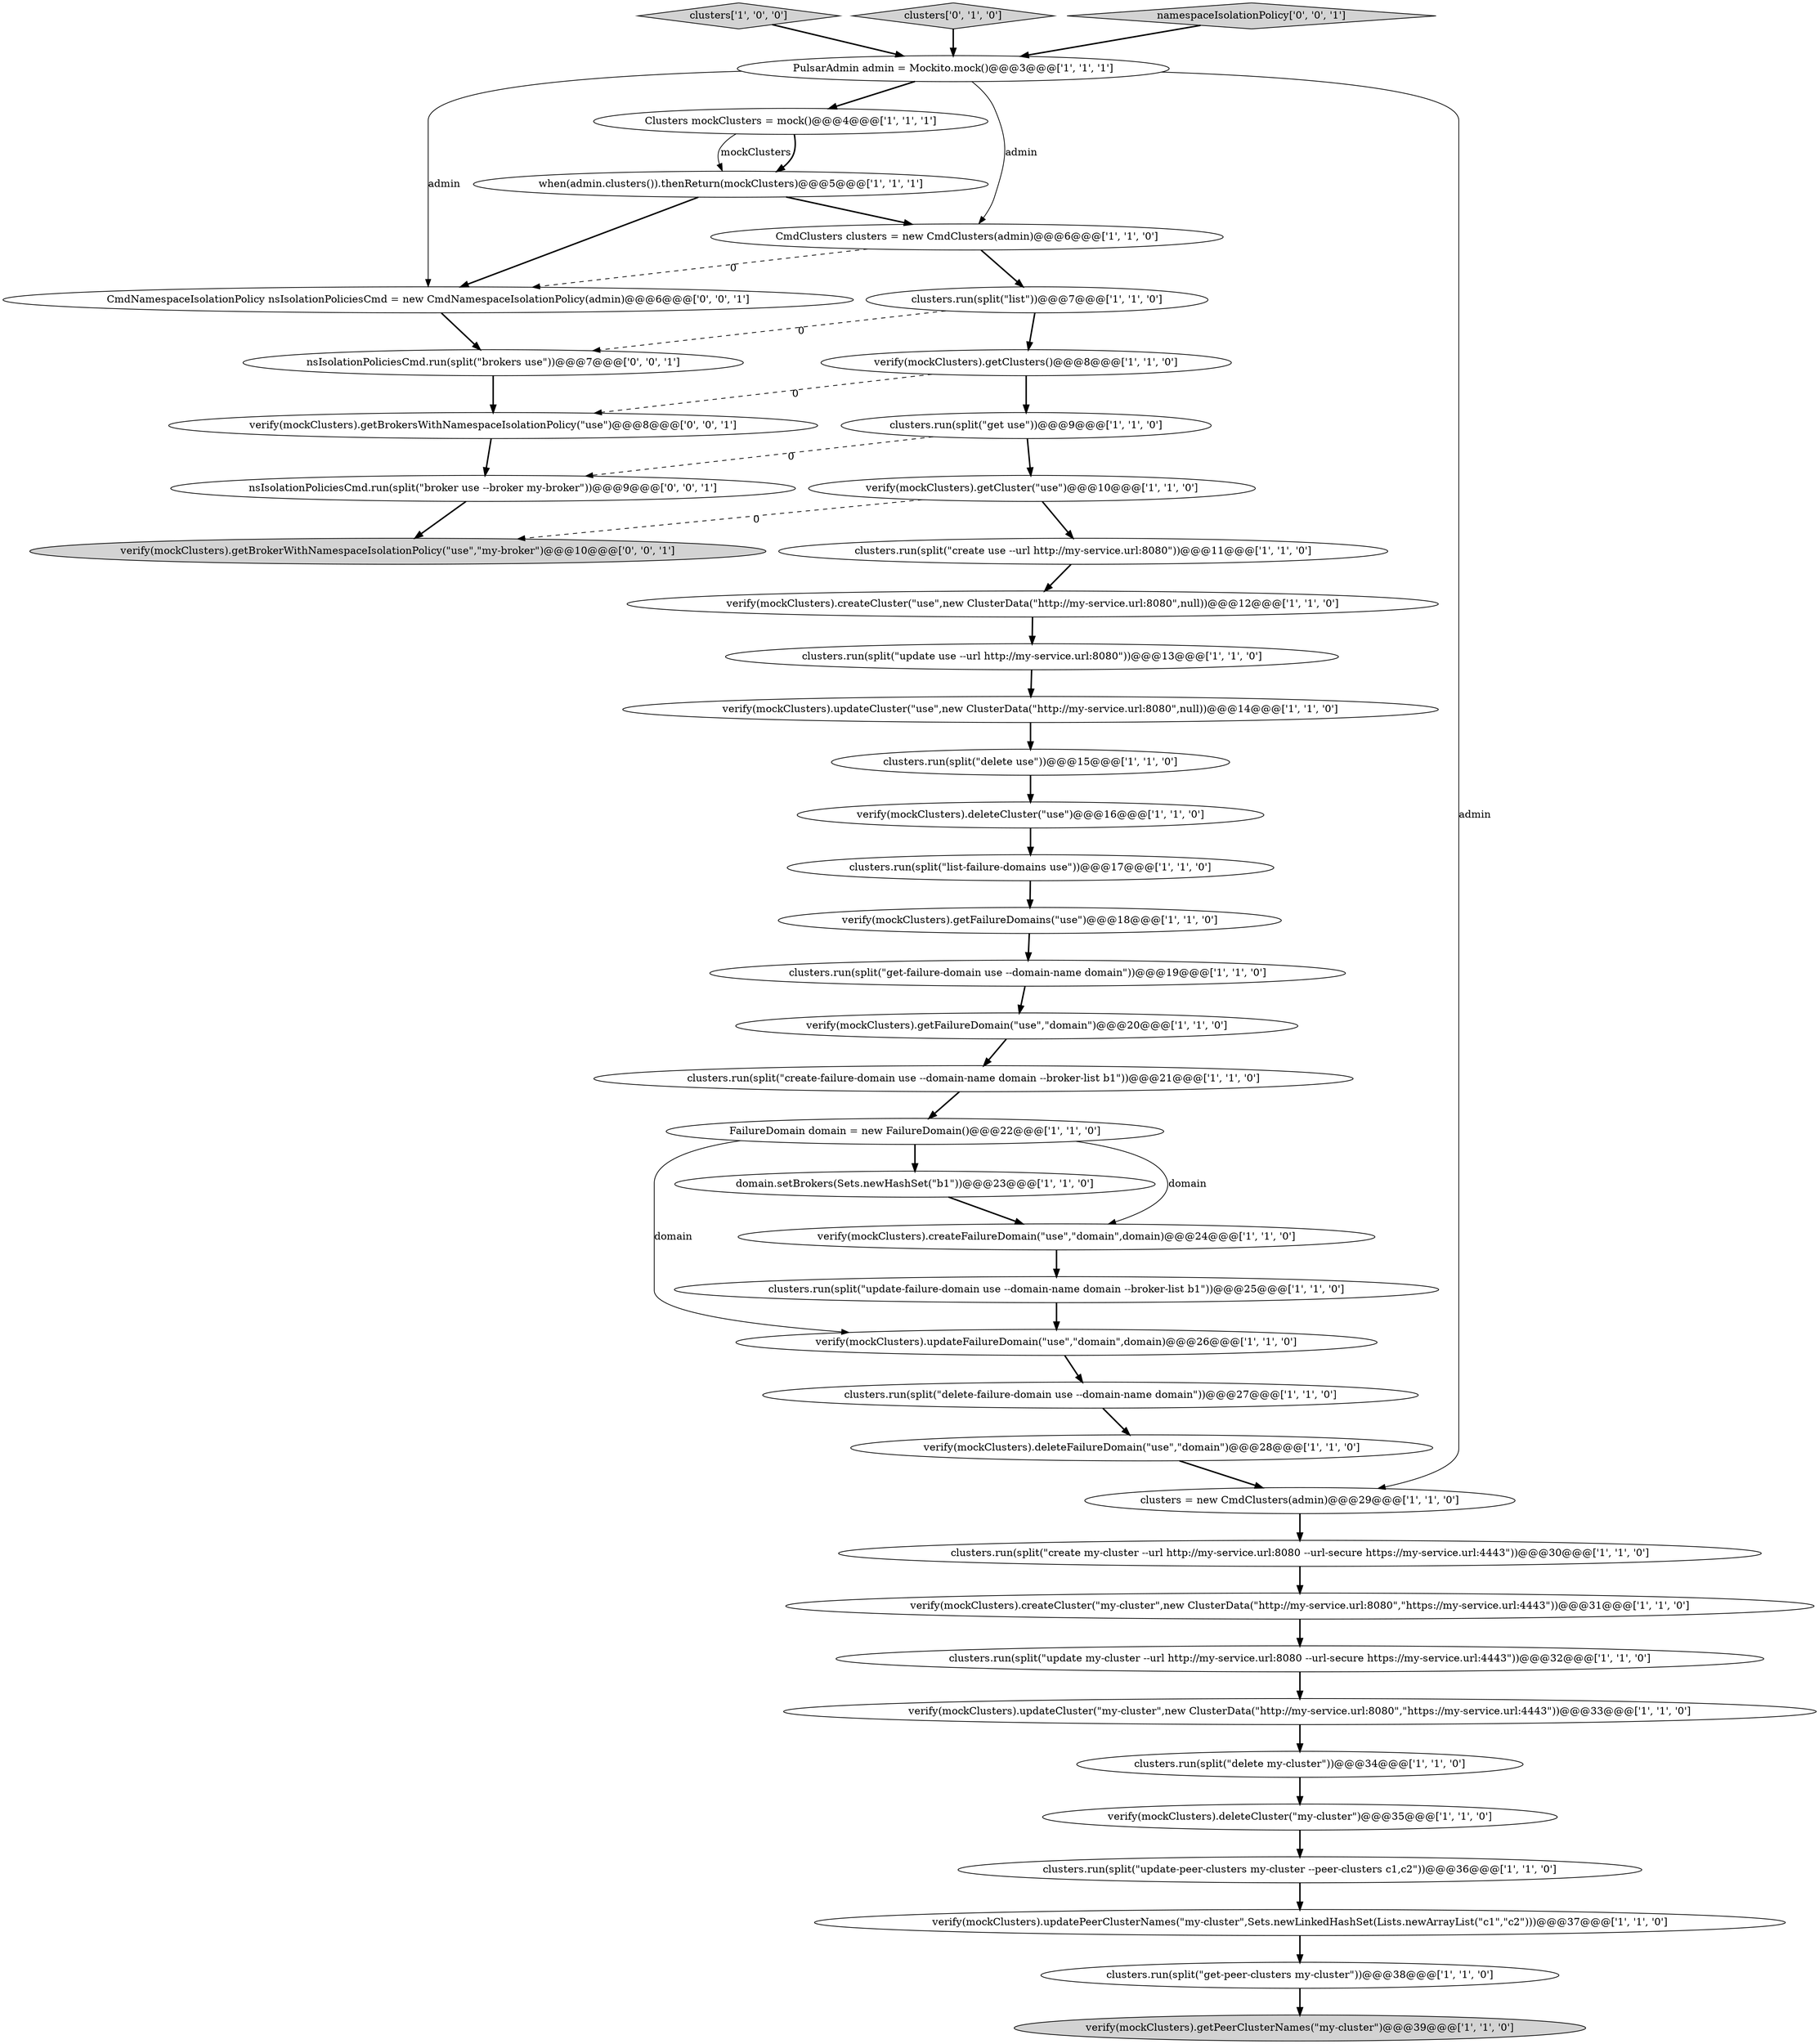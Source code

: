 digraph {
22 [style = filled, label = "verify(mockClusters).updatePeerClusterNames(\"my-cluster\",Sets.newLinkedHashSet(Lists.newArrayList(\"c1\",\"c2\")))@@@37@@@['1', '1', '0']", fillcolor = white, shape = ellipse image = "AAA0AAABBB1BBB"];
36 [style = filled, label = "verify(mockClusters).updateFailureDomain(\"use\",\"domain\",domain)@@@26@@@['1', '1', '0']", fillcolor = white, shape = ellipse image = "AAA0AAABBB1BBB"];
35 [style = filled, label = "Clusters mockClusters = mock()@@@4@@@['1', '1', '1']", fillcolor = white, shape = ellipse image = "AAA0AAABBB1BBB"];
12 [style = filled, label = "domain.setBrokers(Sets.newHashSet(\"b1\"))@@@23@@@['1', '1', '0']", fillcolor = white, shape = ellipse image = "AAA0AAABBB1BBB"];
32 [style = filled, label = "verify(mockClusters).createCluster(\"my-cluster\",new ClusterData(\"http://my-service.url:8080\",\"https://my-service.url:4443\"))@@@31@@@['1', '1', '0']", fillcolor = white, shape = ellipse image = "AAA0AAABBB1BBB"];
26 [style = filled, label = "clusters.run(split(\"delete use\"))@@@15@@@['1', '1', '0']", fillcolor = white, shape = ellipse image = "AAA0AAABBB1BBB"];
19 [style = filled, label = "verify(mockClusters).createFailureDomain(\"use\",\"domain\",domain)@@@24@@@['1', '1', '0']", fillcolor = white, shape = ellipse image = "AAA0AAABBB1BBB"];
17 [style = filled, label = "when(admin.clusters()).thenReturn(mockClusters)@@@5@@@['1', '1', '1']", fillcolor = white, shape = ellipse image = "AAA0AAABBB1BBB"];
11 [style = filled, label = "clusters.run(split(\"list\"))@@@7@@@['1', '1', '0']", fillcolor = white, shape = ellipse image = "AAA0AAABBB1BBB"];
9 [style = filled, label = "clusters.run(split(\"create-failure-domain use --domain-name domain --broker-list b1\"))@@@21@@@['1', '1', '0']", fillcolor = white, shape = ellipse image = "AAA0AAABBB1BBB"];
7 [style = filled, label = "clusters.run(split(\"update my-cluster --url http://my-service.url:8080 --url-secure https://my-service.url:4443\"))@@@32@@@['1', '1', '0']", fillcolor = white, shape = ellipse image = "AAA0AAABBB1BBB"];
34 [style = filled, label = "verify(mockClusters).updateCluster(\"my-cluster\",new ClusterData(\"http://my-service.url:8080\",\"https://my-service.url:4443\"))@@@33@@@['1', '1', '0']", fillcolor = white, shape = ellipse image = "AAA0AAABBB1BBB"];
3 [style = filled, label = "clusters.run(split(\"update use --url http://my-service.url:8080\"))@@@13@@@['1', '1', '0']", fillcolor = white, shape = ellipse image = "AAA0AAABBB1BBB"];
27 [style = filled, label = "verify(mockClusters).deleteCluster(\"my-cluster\")@@@35@@@['1', '1', '0']", fillcolor = white, shape = ellipse image = "AAA0AAABBB1BBB"];
33 [style = filled, label = "verify(mockClusters).getClusters()@@@8@@@['1', '1', '0']", fillcolor = white, shape = ellipse image = "AAA0AAABBB1BBB"];
39 [style = filled, label = "CmdNamespaceIsolationPolicy nsIsolationPoliciesCmd = new CmdNamespaceIsolationPolicy(admin)@@@6@@@['0', '0', '1']", fillcolor = white, shape = ellipse image = "AAA0AAABBB3BBB"];
18 [style = filled, label = "clusters.run(split(\"get use\"))@@@9@@@['1', '1', '0']", fillcolor = white, shape = ellipse image = "AAA0AAABBB1BBB"];
1 [style = filled, label = "verify(mockClusters).deleteCluster(\"use\")@@@16@@@['1', '1', '0']", fillcolor = white, shape = ellipse image = "AAA0AAABBB1BBB"];
30 [style = filled, label = "clusters.run(split(\"delete my-cluster\"))@@@34@@@['1', '1', '0']", fillcolor = white, shape = ellipse image = "AAA0AAABBB1BBB"];
4 [style = filled, label = "clusters.run(split(\"get-peer-clusters my-cluster\"))@@@38@@@['1', '1', '0']", fillcolor = white, shape = ellipse image = "AAA0AAABBB1BBB"];
5 [style = filled, label = "verify(mockClusters).deleteFailureDomain(\"use\",\"domain\")@@@28@@@['1', '1', '0']", fillcolor = white, shape = ellipse image = "AAA0AAABBB1BBB"];
41 [style = filled, label = "verify(mockClusters).getBrokersWithNamespaceIsolationPolicy(\"use\")@@@8@@@['0', '0', '1']", fillcolor = white, shape = ellipse image = "AAA0AAABBB3BBB"];
14 [style = filled, label = "clusters['1', '0', '0']", fillcolor = lightgray, shape = diamond image = "AAA0AAABBB1BBB"];
13 [style = filled, label = "verify(mockClusters).getPeerClusterNames(\"my-cluster\")@@@39@@@['1', '1', '0']", fillcolor = lightgray, shape = ellipse image = "AAA0AAABBB1BBB"];
15 [style = filled, label = "clusters.run(split(\"create my-cluster --url http://my-service.url:8080 --url-secure https://my-service.url:4443\"))@@@30@@@['1', '1', '0']", fillcolor = white, shape = ellipse image = "AAA0AAABBB1BBB"];
29 [style = filled, label = "FailureDomain domain = new FailureDomain()@@@22@@@['1', '1', '0']", fillcolor = white, shape = ellipse image = "AAA0AAABBB1BBB"];
37 [style = filled, label = "CmdClusters clusters = new CmdClusters(admin)@@@6@@@['1', '1', '0']", fillcolor = white, shape = ellipse image = "AAA0AAABBB1BBB"];
38 [style = filled, label = "clusters['0', '1', '0']", fillcolor = lightgray, shape = diamond image = "AAA0AAABBB2BBB"];
31 [style = filled, label = "clusters.run(split(\"update-peer-clusters my-cluster --peer-clusters c1,c2\"))@@@36@@@['1', '1', '0']", fillcolor = white, shape = ellipse image = "AAA0AAABBB1BBB"];
0 [style = filled, label = "clusters = new CmdClusters(admin)@@@29@@@['1', '1', '0']", fillcolor = white, shape = ellipse image = "AAA0AAABBB1BBB"];
28 [style = filled, label = "verify(mockClusters).createCluster(\"use\",new ClusterData(\"http://my-service.url:8080\",null))@@@12@@@['1', '1', '0']", fillcolor = white, shape = ellipse image = "AAA0AAABBB1BBB"];
43 [style = filled, label = "nsIsolationPoliciesCmd.run(split(\"brokers use\"))@@@7@@@['0', '0', '1']", fillcolor = white, shape = ellipse image = "AAA0AAABBB3BBB"];
40 [style = filled, label = "nsIsolationPoliciesCmd.run(split(\"broker use --broker my-broker\"))@@@9@@@['0', '0', '1']", fillcolor = white, shape = ellipse image = "AAA0AAABBB3BBB"];
24 [style = filled, label = "clusters.run(split(\"update-failure-domain use --domain-name domain --broker-list b1\"))@@@25@@@['1', '1', '0']", fillcolor = white, shape = ellipse image = "AAA0AAABBB1BBB"];
44 [style = filled, label = "verify(mockClusters).getBrokerWithNamespaceIsolationPolicy(\"use\",\"my-broker\")@@@10@@@['0', '0', '1']", fillcolor = lightgray, shape = ellipse image = "AAA0AAABBB3BBB"];
6 [style = filled, label = "clusters.run(split(\"get-failure-domain use --domain-name domain\"))@@@19@@@['1', '1', '0']", fillcolor = white, shape = ellipse image = "AAA0AAABBB1BBB"];
42 [style = filled, label = "namespaceIsolationPolicy['0', '0', '1']", fillcolor = lightgray, shape = diamond image = "AAA0AAABBB3BBB"];
2 [style = filled, label = "clusters.run(split(\"create use --url http://my-service.url:8080\"))@@@11@@@['1', '1', '0']", fillcolor = white, shape = ellipse image = "AAA0AAABBB1BBB"];
20 [style = filled, label = "verify(mockClusters).getCluster(\"use\")@@@10@@@['1', '1', '0']", fillcolor = white, shape = ellipse image = "AAA0AAABBB1BBB"];
10 [style = filled, label = "PulsarAdmin admin = Mockito.mock()@@@3@@@['1', '1', '1']", fillcolor = white, shape = ellipse image = "AAA0AAABBB1BBB"];
25 [style = filled, label = "verify(mockClusters).updateCluster(\"use\",new ClusterData(\"http://my-service.url:8080\",null))@@@14@@@['1', '1', '0']", fillcolor = white, shape = ellipse image = "AAA0AAABBB1BBB"];
16 [style = filled, label = "verify(mockClusters).getFailureDomains(\"use\")@@@18@@@['1', '1', '0']", fillcolor = white, shape = ellipse image = "AAA0AAABBB1BBB"];
23 [style = filled, label = "clusters.run(split(\"list-failure-domains use\"))@@@17@@@['1', '1', '0']", fillcolor = white, shape = ellipse image = "AAA0AAABBB1BBB"];
21 [style = filled, label = "clusters.run(split(\"delete-failure-domain use --domain-name domain\"))@@@27@@@['1', '1', '0']", fillcolor = white, shape = ellipse image = "AAA0AAABBB1BBB"];
8 [style = filled, label = "verify(mockClusters).getFailureDomain(\"use\",\"domain\")@@@20@@@['1', '1', '0']", fillcolor = white, shape = ellipse image = "AAA0AAABBB1BBB"];
18->40 [style = dashed, label="0"];
10->37 [style = solid, label="admin"];
23->16 [style = bold, label=""];
31->22 [style = bold, label=""];
37->11 [style = bold, label=""];
38->10 [style = bold, label=""];
10->0 [style = solid, label="admin"];
3->25 [style = bold, label=""];
16->6 [style = bold, label=""];
26->1 [style = bold, label=""];
4->13 [style = bold, label=""];
30->27 [style = bold, label=""];
39->43 [style = bold, label=""];
10->35 [style = bold, label=""];
27->31 [style = bold, label=""];
14->10 [style = bold, label=""];
32->7 [style = bold, label=""];
29->19 [style = solid, label="domain"];
17->37 [style = bold, label=""];
33->41 [style = dashed, label="0"];
34->30 [style = bold, label=""];
0->15 [style = bold, label=""];
10->39 [style = solid, label="admin"];
1->23 [style = bold, label=""];
19->24 [style = bold, label=""];
20->2 [style = bold, label=""];
22->4 [style = bold, label=""];
36->21 [style = bold, label=""];
21->5 [style = bold, label=""];
24->36 [style = bold, label=""];
18->20 [style = bold, label=""];
20->44 [style = dashed, label="0"];
29->12 [style = bold, label=""];
35->17 [style = solid, label="mockClusters"];
7->34 [style = bold, label=""];
37->39 [style = dashed, label="0"];
33->18 [style = bold, label=""];
5->0 [style = bold, label=""];
41->40 [style = bold, label=""];
17->39 [style = bold, label=""];
42->10 [style = bold, label=""];
6->8 [style = bold, label=""];
25->26 [style = bold, label=""];
8->9 [style = bold, label=""];
35->17 [style = bold, label=""];
11->33 [style = bold, label=""];
43->41 [style = bold, label=""];
11->43 [style = dashed, label="0"];
28->3 [style = bold, label=""];
29->36 [style = solid, label="domain"];
12->19 [style = bold, label=""];
15->32 [style = bold, label=""];
9->29 [style = bold, label=""];
2->28 [style = bold, label=""];
40->44 [style = bold, label=""];
}
